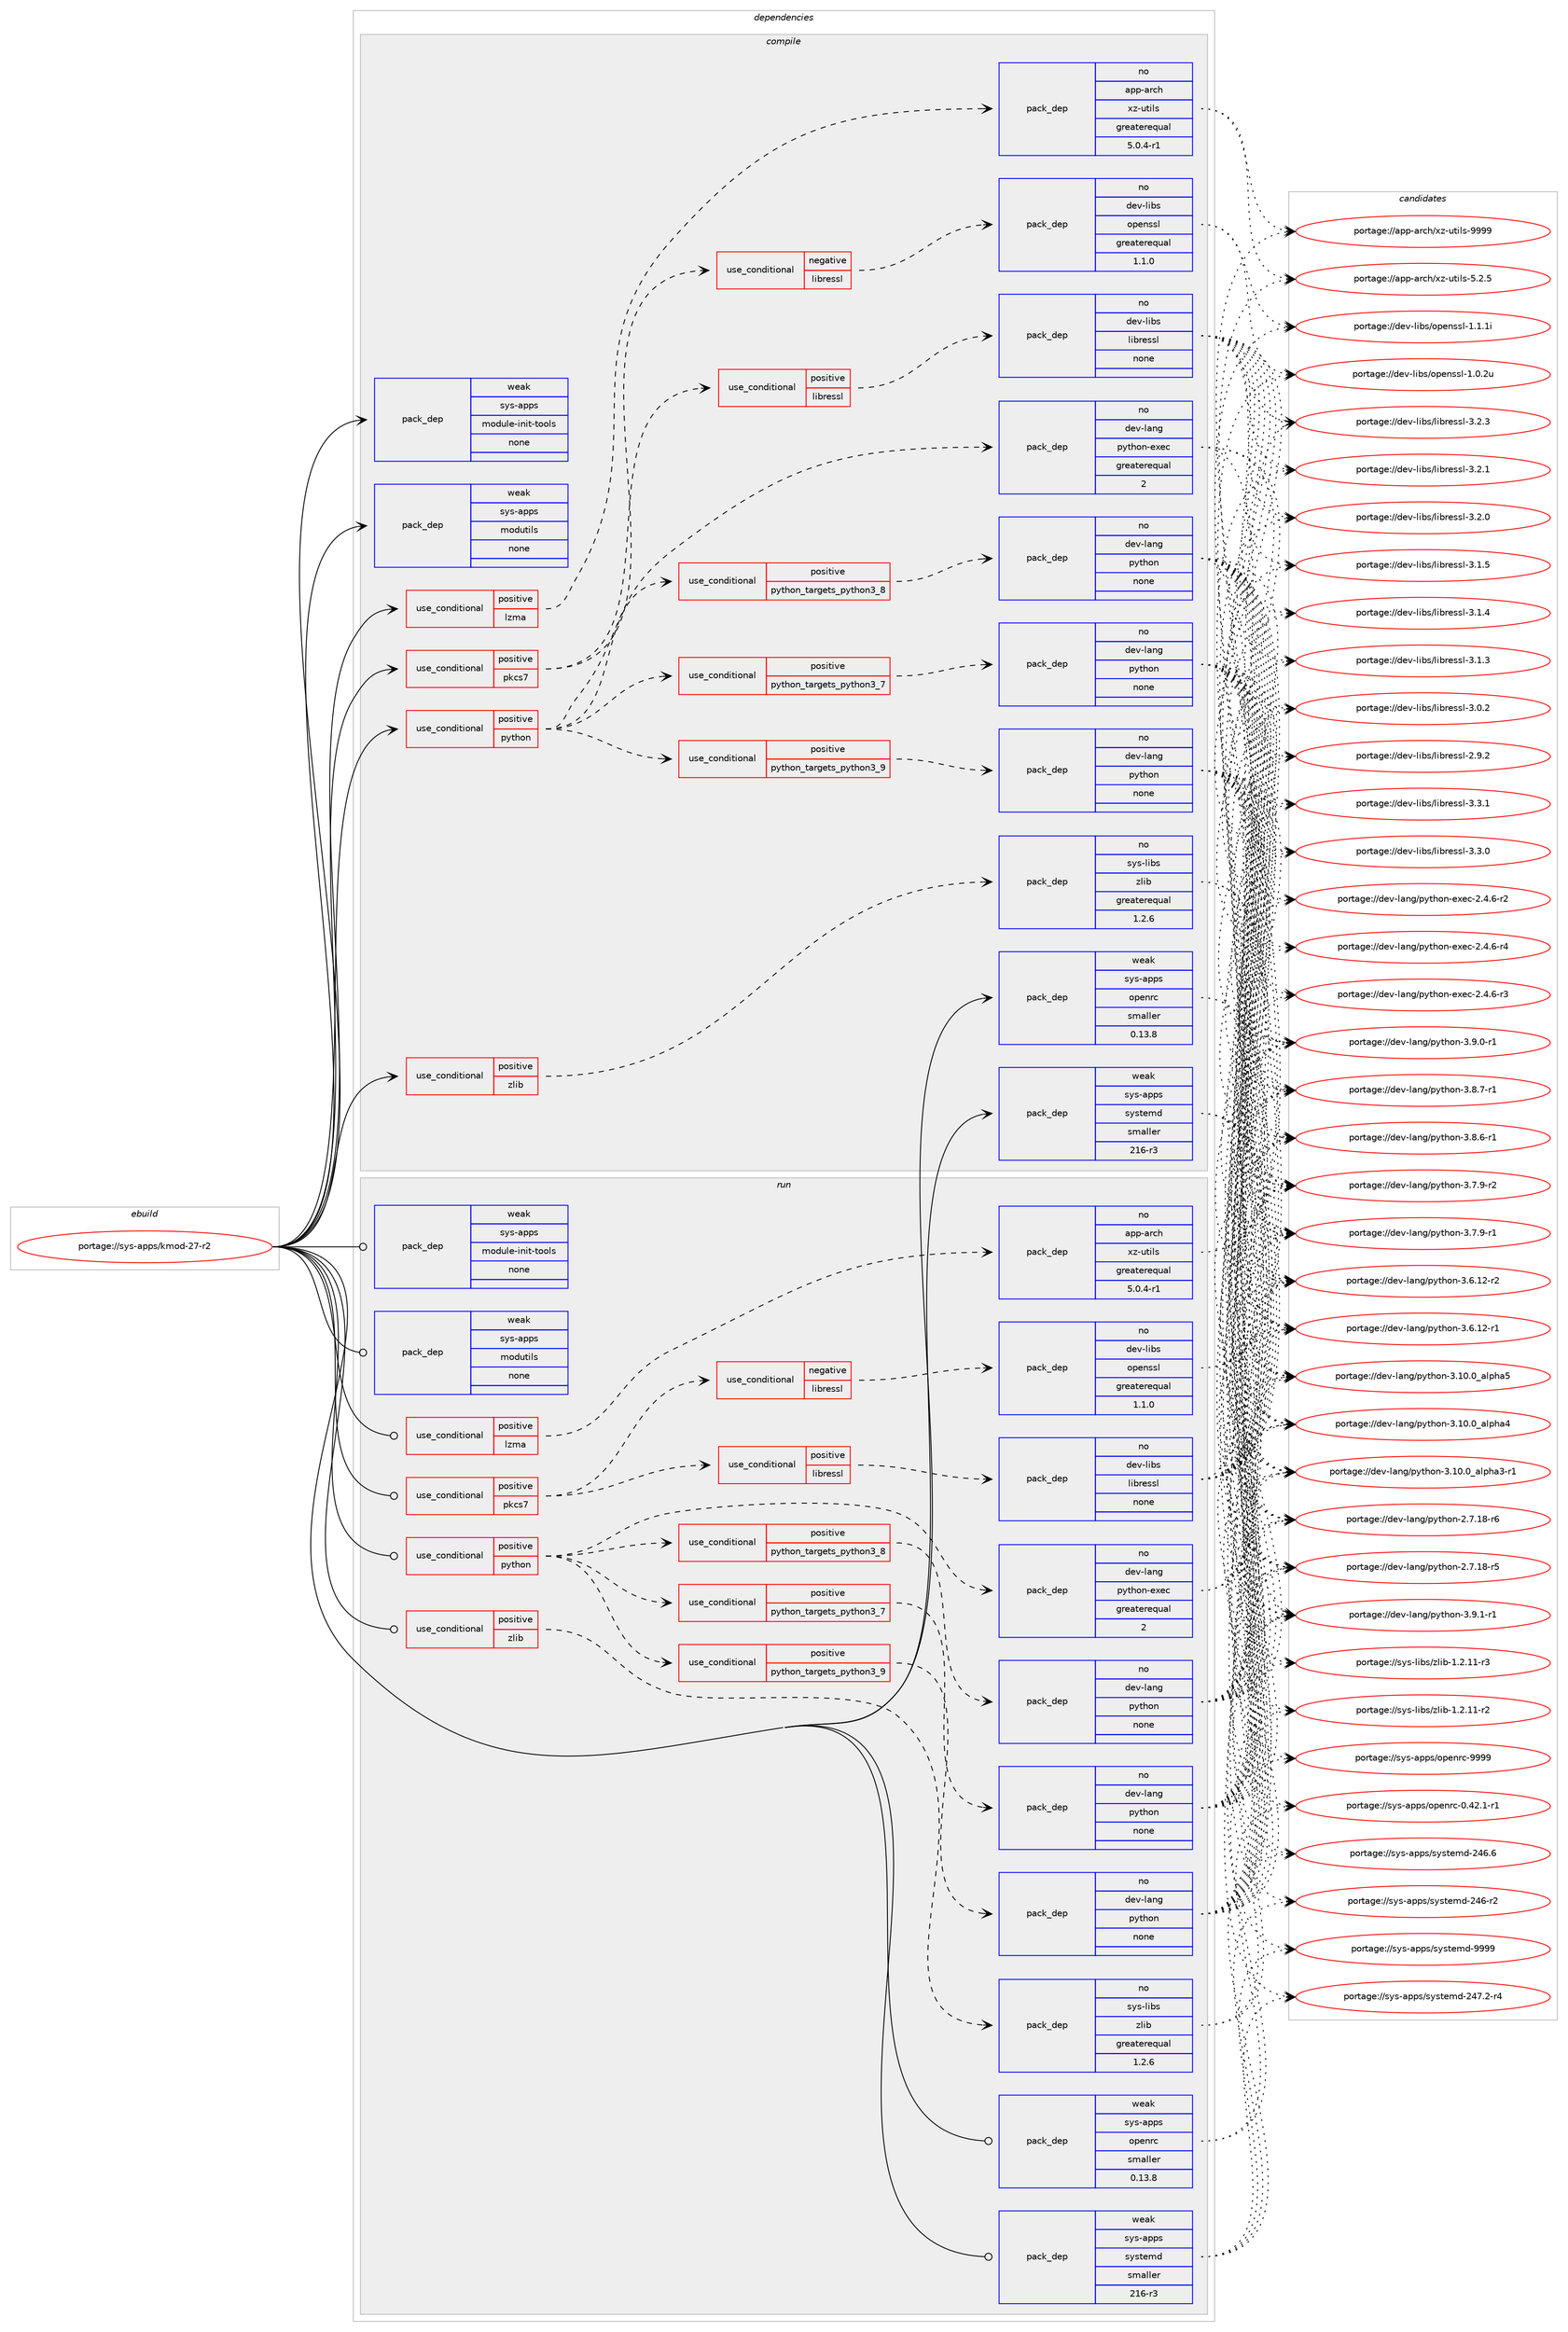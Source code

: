 digraph prolog {

# *************
# Graph options
# *************

newrank=true;
concentrate=true;
compound=true;
graph [rankdir=LR,fontname=Helvetica,fontsize=10,ranksep=1.5];#, ranksep=2.5, nodesep=0.2];
edge  [arrowhead=vee];
node  [fontname=Helvetica,fontsize=10];

# **********
# The ebuild
# **********

subgraph cluster_leftcol {
color=gray;
rank=same;
label=<<i>ebuild</i>>;
id [label="portage://sys-apps/kmod-27-r2", color=red, width=4, href="../sys-apps/kmod-27-r2.svg"];
}

# ****************
# The dependencies
# ****************

subgraph cluster_midcol {
color=gray;
label=<<i>dependencies</i>>;
subgraph cluster_compile {
fillcolor="#eeeeee";
style=filled;
label=<<i>compile</i>>;
subgraph cond3102 {
dependency10098 [label=<<TABLE BORDER="0" CELLBORDER="1" CELLSPACING="0" CELLPADDING="4"><TR><TD ROWSPAN="3" CELLPADDING="10">use_conditional</TD></TR><TR><TD>positive</TD></TR><TR><TD>lzma</TD></TR></TABLE>>, shape=none, color=red];
subgraph pack6889 {
dependency10099 [label=<<TABLE BORDER="0" CELLBORDER="1" CELLSPACING="0" CELLPADDING="4" WIDTH="220"><TR><TD ROWSPAN="6" CELLPADDING="30">pack_dep</TD></TR><TR><TD WIDTH="110">no</TD></TR><TR><TD>app-arch</TD></TR><TR><TD>xz-utils</TD></TR><TR><TD>greaterequal</TD></TR><TR><TD>5.0.4-r1</TD></TR></TABLE>>, shape=none, color=blue];
}
dependency10098:e -> dependency10099:w [weight=20,style="dashed",arrowhead="vee"];
}
id:e -> dependency10098:w [weight=20,style="solid",arrowhead="vee"];
subgraph cond3103 {
dependency10100 [label=<<TABLE BORDER="0" CELLBORDER="1" CELLSPACING="0" CELLPADDING="4"><TR><TD ROWSPAN="3" CELLPADDING="10">use_conditional</TD></TR><TR><TD>positive</TD></TR><TR><TD>pkcs7</TD></TR></TABLE>>, shape=none, color=red];
subgraph cond3104 {
dependency10101 [label=<<TABLE BORDER="0" CELLBORDER="1" CELLSPACING="0" CELLPADDING="4"><TR><TD ROWSPAN="3" CELLPADDING="10">use_conditional</TD></TR><TR><TD>negative</TD></TR><TR><TD>libressl</TD></TR></TABLE>>, shape=none, color=red];
subgraph pack6890 {
dependency10102 [label=<<TABLE BORDER="0" CELLBORDER="1" CELLSPACING="0" CELLPADDING="4" WIDTH="220"><TR><TD ROWSPAN="6" CELLPADDING="30">pack_dep</TD></TR><TR><TD WIDTH="110">no</TD></TR><TR><TD>dev-libs</TD></TR><TR><TD>openssl</TD></TR><TR><TD>greaterequal</TD></TR><TR><TD>1.1.0</TD></TR></TABLE>>, shape=none, color=blue];
}
dependency10101:e -> dependency10102:w [weight=20,style="dashed",arrowhead="vee"];
}
dependency10100:e -> dependency10101:w [weight=20,style="dashed",arrowhead="vee"];
subgraph cond3105 {
dependency10103 [label=<<TABLE BORDER="0" CELLBORDER="1" CELLSPACING="0" CELLPADDING="4"><TR><TD ROWSPAN="3" CELLPADDING="10">use_conditional</TD></TR><TR><TD>positive</TD></TR><TR><TD>libressl</TD></TR></TABLE>>, shape=none, color=red];
subgraph pack6891 {
dependency10104 [label=<<TABLE BORDER="0" CELLBORDER="1" CELLSPACING="0" CELLPADDING="4" WIDTH="220"><TR><TD ROWSPAN="6" CELLPADDING="30">pack_dep</TD></TR><TR><TD WIDTH="110">no</TD></TR><TR><TD>dev-libs</TD></TR><TR><TD>libressl</TD></TR><TR><TD>none</TD></TR><TR><TD></TD></TR></TABLE>>, shape=none, color=blue];
}
dependency10103:e -> dependency10104:w [weight=20,style="dashed",arrowhead="vee"];
}
dependency10100:e -> dependency10103:w [weight=20,style="dashed",arrowhead="vee"];
}
id:e -> dependency10100:w [weight=20,style="solid",arrowhead="vee"];
subgraph cond3106 {
dependency10105 [label=<<TABLE BORDER="0" CELLBORDER="1" CELLSPACING="0" CELLPADDING="4"><TR><TD ROWSPAN="3" CELLPADDING="10">use_conditional</TD></TR><TR><TD>positive</TD></TR><TR><TD>python</TD></TR></TABLE>>, shape=none, color=red];
subgraph cond3107 {
dependency10106 [label=<<TABLE BORDER="0" CELLBORDER="1" CELLSPACING="0" CELLPADDING="4"><TR><TD ROWSPAN="3" CELLPADDING="10">use_conditional</TD></TR><TR><TD>positive</TD></TR><TR><TD>python_targets_python3_7</TD></TR></TABLE>>, shape=none, color=red];
subgraph pack6892 {
dependency10107 [label=<<TABLE BORDER="0" CELLBORDER="1" CELLSPACING="0" CELLPADDING="4" WIDTH="220"><TR><TD ROWSPAN="6" CELLPADDING="30">pack_dep</TD></TR><TR><TD WIDTH="110">no</TD></TR><TR><TD>dev-lang</TD></TR><TR><TD>python</TD></TR><TR><TD>none</TD></TR><TR><TD></TD></TR></TABLE>>, shape=none, color=blue];
}
dependency10106:e -> dependency10107:w [weight=20,style="dashed",arrowhead="vee"];
}
dependency10105:e -> dependency10106:w [weight=20,style="dashed",arrowhead="vee"];
subgraph cond3108 {
dependency10108 [label=<<TABLE BORDER="0" CELLBORDER="1" CELLSPACING="0" CELLPADDING="4"><TR><TD ROWSPAN="3" CELLPADDING="10">use_conditional</TD></TR><TR><TD>positive</TD></TR><TR><TD>python_targets_python3_8</TD></TR></TABLE>>, shape=none, color=red];
subgraph pack6893 {
dependency10109 [label=<<TABLE BORDER="0" CELLBORDER="1" CELLSPACING="0" CELLPADDING="4" WIDTH="220"><TR><TD ROWSPAN="6" CELLPADDING="30">pack_dep</TD></TR><TR><TD WIDTH="110">no</TD></TR><TR><TD>dev-lang</TD></TR><TR><TD>python</TD></TR><TR><TD>none</TD></TR><TR><TD></TD></TR></TABLE>>, shape=none, color=blue];
}
dependency10108:e -> dependency10109:w [weight=20,style="dashed",arrowhead="vee"];
}
dependency10105:e -> dependency10108:w [weight=20,style="dashed",arrowhead="vee"];
subgraph cond3109 {
dependency10110 [label=<<TABLE BORDER="0" CELLBORDER="1" CELLSPACING="0" CELLPADDING="4"><TR><TD ROWSPAN="3" CELLPADDING="10">use_conditional</TD></TR><TR><TD>positive</TD></TR><TR><TD>python_targets_python3_9</TD></TR></TABLE>>, shape=none, color=red];
subgraph pack6894 {
dependency10111 [label=<<TABLE BORDER="0" CELLBORDER="1" CELLSPACING="0" CELLPADDING="4" WIDTH="220"><TR><TD ROWSPAN="6" CELLPADDING="30">pack_dep</TD></TR><TR><TD WIDTH="110">no</TD></TR><TR><TD>dev-lang</TD></TR><TR><TD>python</TD></TR><TR><TD>none</TD></TR><TR><TD></TD></TR></TABLE>>, shape=none, color=blue];
}
dependency10110:e -> dependency10111:w [weight=20,style="dashed",arrowhead="vee"];
}
dependency10105:e -> dependency10110:w [weight=20,style="dashed",arrowhead="vee"];
subgraph pack6895 {
dependency10112 [label=<<TABLE BORDER="0" CELLBORDER="1" CELLSPACING="0" CELLPADDING="4" WIDTH="220"><TR><TD ROWSPAN="6" CELLPADDING="30">pack_dep</TD></TR><TR><TD WIDTH="110">no</TD></TR><TR><TD>dev-lang</TD></TR><TR><TD>python-exec</TD></TR><TR><TD>greaterequal</TD></TR><TR><TD>2</TD></TR></TABLE>>, shape=none, color=blue];
}
dependency10105:e -> dependency10112:w [weight=20,style="dashed",arrowhead="vee"];
}
id:e -> dependency10105:w [weight=20,style="solid",arrowhead="vee"];
subgraph cond3110 {
dependency10113 [label=<<TABLE BORDER="0" CELLBORDER="1" CELLSPACING="0" CELLPADDING="4"><TR><TD ROWSPAN="3" CELLPADDING="10">use_conditional</TD></TR><TR><TD>positive</TD></TR><TR><TD>zlib</TD></TR></TABLE>>, shape=none, color=red];
subgraph pack6896 {
dependency10114 [label=<<TABLE BORDER="0" CELLBORDER="1" CELLSPACING="0" CELLPADDING="4" WIDTH="220"><TR><TD ROWSPAN="6" CELLPADDING="30">pack_dep</TD></TR><TR><TD WIDTH="110">no</TD></TR><TR><TD>sys-libs</TD></TR><TR><TD>zlib</TD></TR><TR><TD>greaterequal</TD></TR><TR><TD>1.2.6</TD></TR></TABLE>>, shape=none, color=blue];
}
dependency10113:e -> dependency10114:w [weight=20,style="dashed",arrowhead="vee"];
}
id:e -> dependency10113:w [weight=20,style="solid",arrowhead="vee"];
subgraph pack6897 {
dependency10115 [label=<<TABLE BORDER="0" CELLBORDER="1" CELLSPACING="0" CELLPADDING="4" WIDTH="220"><TR><TD ROWSPAN="6" CELLPADDING="30">pack_dep</TD></TR><TR><TD WIDTH="110">weak</TD></TR><TR><TD>sys-apps</TD></TR><TR><TD>module-init-tools</TD></TR><TR><TD>none</TD></TR><TR><TD></TD></TR></TABLE>>, shape=none, color=blue];
}
id:e -> dependency10115:w [weight=20,style="solid",arrowhead="vee"];
subgraph pack6898 {
dependency10116 [label=<<TABLE BORDER="0" CELLBORDER="1" CELLSPACING="0" CELLPADDING="4" WIDTH="220"><TR><TD ROWSPAN="6" CELLPADDING="30">pack_dep</TD></TR><TR><TD WIDTH="110">weak</TD></TR><TR><TD>sys-apps</TD></TR><TR><TD>modutils</TD></TR><TR><TD>none</TD></TR><TR><TD></TD></TR></TABLE>>, shape=none, color=blue];
}
id:e -> dependency10116:w [weight=20,style="solid",arrowhead="vee"];
subgraph pack6899 {
dependency10117 [label=<<TABLE BORDER="0" CELLBORDER="1" CELLSPACING="0" CELLPADDING="4" WIDTH="220"><TR><TD ROWSPAN="6" CELLPADDING="30">pack_dep</TD></TR><TR><TD WIDTH="110">weak</TD></TR><TR><TD>sys-apps</TD></TR><TR><TD>openrc</TD></TR><TR><TD>smaller</TD></TR><TR><TD>0.13.8</TD></TR></TABLE>>, shape=none, color=blue];
}
id:e -> dependency10117:w [weight=20,style="solid",arrowhead="vee"];
subgraph pack6900 {
dependency10118 [label=<<TABLE BORDER="0" CELLBORDER="1" CELLSPACING="0" CELLPADDING="4" WIDTH="220"><TR><TD ROWSPAN="6" CELLPADDING="30">pack_dep</TD></TR><TR><TD WIDTH="110">weak</TD></TR><TR><TD>sys-apps</TD></TR><TR><TD>systemd</TD></TR><TR><TD>smaller</TD></TR><TR><TD>216-r3</TD></TR></TABLE>>, shape=none, color=blue];
}
id:e -> dependency10118:w [weight=20,style="solid",arrowhead="vee"];
}
subgraph cluster_compileandrun {
fillcolor="#eeeeee";
style=filled;
label=<<i>compile and run</i>>;
}
subgraph cluster_run {
fillcolor="#eeeeee";
style=filled;
label=<<i>run</i>>;
subgraph cond3111 {
dependency10119 [label=<<TABLE BORDER="0" CELLBORDER="1" CELLSPACING="0" CELLPADDING="4"><TR><TD ROWSPAN="3" CELLPADDING="10">use_conditional</TD></TR><TR><TD>positive</TD></TR><TR><TD>lzma</TD></TR></TABLE>>, shape=none, color=red];
subgraph pack6901 {
dependency10120 [label=<<TABLE BORDER="0" CELLBORDER="1" CELLSPACING="0" CELLPADDING="4" WIDTH="220"><TR><TD ROWSPAN="6" CELLPADDING="30">pack_dep</TD></TR><TR><TD WIDTH="110">no</TD></TR><TR><TD>app-arch</TD></TR><TR><TD>xz-utils</TD></TR><TR><TD>greaterequal</TD></TR><TR><TD>5.0.4-r1</TD></TR></TABLE>>, shape=none, color=blue];
}
dependency10119:e -> dependency10120:w [weight=20,style="dashed",arrowhead="vee"];
}
id:e -> dependency10119:w [weight=20,style="solid",arrowhead="odot"];
subgraph cond3112 {
dependency10121 [label=<<TABLE BORDER="0" CELLBORDER="1" CELLSPACING="0" CELLPADDING="4"><TR><TD ROWSPAN="3" CELLPADDING="10">use_conditional</TD></TR><TR><TD>positive</TD></TR><TR><TD>pkcs7</TD></TR></TABLE>>, shape=none, color=red];
subgraph cond3113 {
dependency10122 [label=<<TABLE BORDER="0" CELLBORDER="1" CELLSPACING="0" CELLPADDING="4"><TR><TD ROWSPAN="3" CELLPADDING="10">use_conditional</TD></TR><TR><TD>negative</TD></TR><TR><TD>libressl</TD></TR></TABLE>>, shape=none, color=red];
subgraph pack6902 {
dependency10123 [label=<<TABLE BORDER="0" CELLBORDER="1" CELLSPACING="0" CELLPADDING="4" WIDTH="220"><TR><TD ROWSPAN="6" CELLPADDING="30">pack_dep</TD></TR><TR><TD WIDTH="110">no</TD></TR><TR><TD>dev-libs</TD></TR><TR><TD>openssl</TD></TR><TR><TD>greaterequal</TD></TR><TR><TD>1.1.0</TD></TR></TABLE>>, shape=none, color=blue];
}
dependency10122:e -> dependency10123:w [weight=20,style="dashed",arrowhead="vee"];
}
dependency10121:e -> dependency10122:w [weight=20,style="dashed",arrowhead="vee"];
subgraph cond3114 {
dependency10124 [label=<<TABLE BORDER="0" CELLBORDER="1" CELLSPACING="0" CELLPADDING="4"><TR><TD ROWSPAN="3" CELLPADDING="10">use_conditional</TD></TR><TR><TD>positive</TD></TR><TR><TD>libressl</TD></TR></TABLE>>, shape=none, color=red];
subgraph pack6903 {
dependency10125 [label=<<TABLE BORDER="0" CELLBORDER="1" CELLSPACING="0" CELLPADDING="4" WIDTH="220"><TR><TD ROWSPAN="6" CELLPADDING="30">pack_dep</TD></TR><TR><TD WIDTH="110">no</TD></TR><TR><TD>dev-libs</TD></TR><TR><TD>libressl</TD></TR><TR><TD>none</TD></TR><TR><TD></TD></TR></TABLE>>, shape=none, color=blue];
}
dependency10124:e -> dependency10125:w [weight=20,style="dashed",arrowhead="vee"];
}
dependency10121:e -> dependency10124:w [weight=20,style="dashed",arrowhead="vee"];
}
id:e -> dependency10121:w [weight=20,style="solid",arrowhead="odot"];
subgraph cond3115 {
dependency10126 [label=<<TABLE BORDER="0" CELLBORDER="1" CELLSPACING="0" CELLPADDING="4"><TR><TD ROWSPAN="3" CELLPADDING="10">use_conditional</TD></TR><TR><TD>positive</TD></TR><TR><TD>python</TD></TR></TABLE>>, shape=none, color=red];
subgraph cond3116 {
dependency10127 [label=<<TABLE BORDER="0" CELLBORDER="1" CELLSPACING="0" CELLPADDING="4"><TR><TD ROWSPAN="3" CELLPADDING="10">use_conditional</TD></TR><TR><TD>positive</TD></TR><TR><TD>python_targets_python3_7</TD></TR></TABLE>>, shape=none, color=red];
subgraph pack6904 {
dependency10128 [label=<<TABLE BORDER="0" CELLBORDER="1" CELLSPACING="0" CELLPADDING="4" WIDTH="220"><TR><TD ROWSPAN="6" CELLPADDING="30">pack_dep</TD></TR><TR><TD WIDTH="110">no</TD></TR><TR><TD>dev-lang</TD></TR><TR><TD>python</TD></TR><TR><TD>none</TD></TR><TR><TD></TD></TR></TABLE>>, shape=none, color=blue];
}
dependency10127:e -> dependency10128:w [weight=20,style="dashed",arrowhead="vee"];
}
dependency10126:e -> dependency10127:w [weight=20,style="dashed",arrowhead="vee"];
subgraph cond3117 {
dependency10129 [label=<<TABLE BORDER="0" CELLBORDER="1" CELLSPACING="0" CELLPADDING="4"><TR><TD ROWSPAN="3" CELLPADDING="10">use_conditional</TD></TR><TR><TD>positive</TD></TR><TR><TD>python_targets_python3_8</TD></TR></TABLE>>, shape=none, color=red];
subgraph pack6905 {
dependency10130 [label=<<TABLE BORDER="0" CELLBORDER="1" CELLSPACING="0" CELLPADDING="4" WIDTH="220"><TR><TD ROWSPAN="6" CELLPADDING="30">pack_dep</TD></TR><TR><TD WIDTH="110">no</TD></TR><TR><TD>dev-lang</TD></TR><TR><TD>python</TD></TR><TR><TD>none</TD></TR><TR><TD></TD></TR></TABLE>>, shape=none, color=blue];
}
dependency10129:e -> dependency10130:w [weight=20,style="dashed",arrowhead="vee"];
}
dependency10126:e -> dependency10129:w [weight=20,style="dashed",arrowhead="vee"];
subgraph cond3118 {
dependency10131 [label=<<TABLE BORDER="0" CELLBORDER="1" CELLSPACING="0" CELLPADDING="4"><TR><TD ROWSPAN="3" CELLPADDING="10">use_conditional</TD></TR><TR><TD>positive</TD></TR><TR><TD>python_targets_python3_9</TD></TR></TABLE>>, shape=none, color=red];
subgraph pack6906 {
dependency10132 [label=<<TABLE BORDER="0" CELLBORDER="1" CELLSPACING="0" CELLPADDING="4" WIDTH="220"><TR><TD ROWSPAN="6" CELLPADDING="30">pack_dep</TD></TR><TR><TD WIDTH="110">no</TD></TR><TR><TD>dev-lang</TD></TR><TR><TD>python</TD></TR><TR><TD>none</TD></TR><TR><TD></TD></TR></TABLE>>, shape=none, color=blue];
}
dependency10131:e -> dependency10132:w [weight=20,style="dashed",arrowhead="vee"];
}
dependency10126:e -> dependency10131:w [weight=20,style="dashed",arrowhead="vee"];
subgraph pack6907 {
dependency10133 [label=<<TABLE BORDER="0" CELLBORDER="1" CELLSPACING="0" CELLPADDING="4" WIDTH="220"><TR><TD ROWSPAN="6" CELLPADDING="30">pack_dep</TD></TR><TR><TD WIDTH="110">no</TD></TR><TR><TD>dev-lang</TD></TR><TR><TD>python-exec</TD></TR><TR><TD>greaterequal</TD></TR><TR><TD>2</TD></TR></TABLE>>, shape=none, color=blue];
}
dependency10126:e -> dependency10133:w [weight=20,style="dashed",arrowhead="vee"];
}
id:e -> dependency10126:w [weight=20,style="solid",arrowhead="odot"];
subgraph cond3119 {
dependency10134 [label=<<TABLE BORDER="0" CELLBORDER="1" CELLSPACING="0" CELLPADDING="4"><TR><TD ROWSPAN="3" CELLPADDING="10">use_conditional</TD></TR><TR><TD>positive</TD></TR><TR><TD>zlib</TD></TR></TABLE>>, shape=none, color=red];
subgraph pack6908 {
dependency10135 [label=<<TABLE BORDER="0" CELLBORDER="1" CELLSPACING="0" CELLPADDING="4" WIDTH="220"><TR><TD ROWSPAN="6" CELLPADDING="30">pack_dep</TD></TR><TR><TD WIDTH="110">no</TD></TR><TR><TD>sys-libs</TD></TR><TR><TD>zlib</TD></TR><TR><TD>greaterequal</TD></TR><TR><TD>1.2.6</TD></TR></TABLE>>, shape=none, color=blue];
}
dependency10134:e -> dependency10135:w [weight=20,style="dashed",arrowhead="vee"];
}
id:e -> dependency10134:w [weight=20,style="solid",arrowhead="odot"];
subgraph pack6909 {
dependency10136 [label=<<TABLE BORDER="0" CELLBORDER="1" CELLSPACING="0" CELLPADDING="4" WIDTH="220"><TR><TD ROWSPAN="6" CELLPADDING="30">pack_dep</TD></TR><TR><TD WIDTH="110">weak</TD></TR><TR><TD>sys-apps</TD></TR><TR><TD>module-init-tools</TD></TR><TR><TD>none</TD></TR><TR><TD></TD></TR></TABLE>>, shape=none, color=blue];
}
id:e -> dependency10136:w [weight=20,style="solid",arrowhead="odot"];
subgraph pack6910 {
dependency10137 [label=<<TABLE BORDER="0" CELLBORDER="1" CELLSPACING="0" CELLPADDING="4" WIDTH="220"><TR><TD ROWSPAN="6" CELLPADDING="30">pack_dep</TD></TR><TR><TD WIDTH="110">weak</TD></TR><TR><TD>sys-apps</TD></TR><TR><TD>modutils</TD></TR><TR><TD>none</TD></TR><TR><TD></TD></TR></TABLE>>, shape=none, color=blue];
}
id:e -> dependency10137:w [weight=20,style="solid",arrowhead="odot"];
subgraph pack6911 {
dependency10138 [label=<<TABLE BORDER="0" CELLBORDER="1" CELLSPACING="0" CELLPADDING="4" WIDTH="220"><TR><TD ROWSPAN="6" CELLPADDING="30">pack_dep</TD></TR><TR><TD WIDTH="110">weak</TD></TR><TR><TD>sys-apps</TD></TR><TR><TD>openrc</TD></TR><TR><TD>smaller</TD></TR><TR><TD>0.13.8</TD></TR></TABLE>>, shape=none, color=blue];
}
id:e -> dependency10138:w [weight=20,style="solid",arrowhead="odot"];
subgraph pack6912 {
dependency10139 [label=<<TABLE BORDER="0" CELLBORDER="1" CELLSPACING="0" CELLPADDING="4" WIDTH="220"><TR><TD ROWSPAN="6" CELLPADDING="30">pack_dep</TD></TR><TR><TD WIDTH="110">weak</TD></TR><TR><TD>sys-apps</TD></TR><TR><TD>systemd</TD></TR><TR><TD>smaller</TD></TR><TR><TD>216-r3</TD></TR></TABLE>>, shape=none, color=blue];
}
id:e -> dependency10139:w [weight=20,style="solid",arrowhead="odot"];
}
}

# **************
# The candidates
# **************

subgraph cluster_choices {
rank=same;
color=gray;
label=<<i>candidates</i>>;

subgraph choice6889 {
color=black;
nodesep=1;
choice9711211245971149910447120122451171161051081154557575757 [label="portage://app-arch/xz-utils-9999", color=red, width=4,href="../app-arch/xz-utils-9999.svg"];
choice971121124597114991044712012245117116105108115455346504653 [label="portage://app-arch/xz-utils-5.2.5", color=red, width=4,href="../app-arch/xz-utils-5.2.5.svg"];
dependency10099:e -> choice9711211245971149910447120122451171161051081154557575757:w [style=dotted,weight="100"];
dependency10099:e -> choice971121124597114991044712012245117116105108115455346504653:w [style=dotted,weight="100"];
}
subgraph choice6890 {
color=black;
nodesep=1;
choice100101118451081059811547111112101110115115108454946494649105 [label="portage://dev-libs/openssl-1.1.1i", color=red, width=4,href="../dev-libs/openssl-1.1.1i.svg"];
choice100101118451081059811547111112101110115115108454946484650117 [label="portage://dev-libs/openssl-1.0.2u", color=red, width=4,href="../dev-libs/openssl-1.0.2u.svg"];
dependency10102:e -> choice100101118451081059811547111112101110115115108454946494649105:w [style=dotted,weight="100"];
dependency10102:e -> choice100101118451081059811547111112101110115115108454946484650117:w [style=dotted,weight="100"];
}
subgraph choice6891 {
color=black;
nodesep=1;
choice10010111845108105981154710810598114101115115108455146514649 [label="portage://dev-libs/libressl-3.3.1", color=red, width=4,href="../dev-libs/libressl-3.3.1.svg"];
choice10010111845108105981154710810598114101115115108455146514648 [label="portage://dev-libs/libressl-3.3.0", color=red, width=4,href="../dev-libs/libressl-3.3.0.svg"];
choice10010111845108105981154710810598114101115115108455146504651 [label="portage://dev-libs/libressl-3.2.3", color=red, width=4,href="../dev-libs/libressl-3.2.3.svg"];
choice10010111845108105981154710810598114101115115108455146504649 [label="portage://dev-libs/libressl-3.2.1", color=red, width=4,href="../dev-libs/libressl-3.2.1.svg"];
choice10010111845108105981154710810598114101115115108455146504648 [label="portage://dev-libs/libressl-3.2.0", color=red, width=4,href="../dev-libs/libressl-3.2.0.svg"];
choice10010111845108105981154710810598114101115115108455146494653 [label="portage://dev-libs/libressl-3.1.5", color=red, width=4,href="../dev-libs/libressl-3.1.5.svg"];
choice10010111845108105981154710810598114101115115108455146494652 [label="portage://dev-libs/libressl-3.1.4", color=red, width=4,href="../dev-libs/libressl-3.1.4.svg"];
choice10010111845108105981154710810598114101115115108455146494651 [label="portage://dev-libs/libressl-3.1.3", color=red, width=4,href="../dev-libs/libressl-3.1.3.svg"];
choice10010111845108105981154710810598114101115115108455146484650 [label="portage://dev-libs/libressl-3.0.2", color=red, width=4,href="../dev-libs/libressl-3.0.2.svg"];
choice10010111845108105981154710810598114101115115108455046574650 [label="portage://dev-libs/libressl-2.9.2", color=red, width=4,href="../dev-libs/libressl-2.9.2.svg"];
dependency10104:e -> choice10010111845108105981154710810598114101115115108455146514649:w [style=dotted,weight="100"];
dependency10104:e -> choice10010111845108105981154710810598114101115115108455146514648:w [style=dotted,weight="100"];
dependency10104:e -> choice10010111845108105981154710810598114101115115108455146504651:w [style=dotted,weight="100"];
dependency10104:e -> choice10010111845108105981154710810598114101115115108455146504649:w [style=dotted,weight="100"];
dependency10104:e -> choice10010111845108105981154710810598114101115115108455146504648:w [style=dotted,weight="100"];
dependency10104:e -> choice10010111845108105981154710810598114101115115108455146494653:w [style=dotted,weight="100"];
dependency10104:e -> choice10010111845108105981154710810598114101115115108455146494652:w [style=dotted,weight="100"];
dependency10104:e -> choice10010111845108105981154710810598114101115115108455146494651:w [style=dotted,weight="100"];
dependency10104:e -> choice10010111845108105981154710810598114101115115108455146484650:w [style=dotted,weight="100"];
dependency10104:e -> choice10010111845108105981154710810598114101115115108455046574650:w [style=dotted,weight="100"];
}
subgraph choice6892 {
color=black;
nodesep=1;
choice1001011184510897110103471121211161041111104551465746494511449 [label="portage://dev-lang/python-3.9.1-r1", color=red, width=4,href="../dev-lang/python-3.9.1-r1.svg"];
choice1001011184510897110103471121211161041111104551465746484511449 [label="portage://dev-lang/python-3.9.0-r1", color=red, width=4,href="../dev-lang/python-3.9.0-r1.svg"];
choice1001011184510897110103471121211161041111104551465646554511449 [label="portage://dev-lang/python-3.8.7-r1", color=red, width=4,href="../dev-lang/python-3.8.7-r1.svg"];
choice1001011184510897110103471121211161041111104551465646544511449 [label="portage://dev-lang/python-3.8.6-r1", color=red, width=4,href="../dev-lang/python-3.8.6-r1.svg"];
choice1001011184510897110103471121211161041111104551465546574511450 [label="portage://dev-lang/python-3.7.9-r2", color=red, width=4,href="../dev-lang/python-3.7.9-r2.svg"];
choice1001011184510897110103471121211161041111104551465546574511449 [label="portage://dev-lang/python-3.7.9-r1", color=red, width=4,href="../dev-lang/python-3.7.9-r1.svg"];
choice100101118451089711010347112121116104111110455146544649504511450 [label="portage://dev-lang/python-3.6.12-r2", color=red, width=4,href="../dev-lang/python-3.6.12-r2.svg"];
choice100101118451089711010347112121116104111110455146544649504511449 [label="portage://dev-lang/python-3.6.12-r1", color=red, width=4,href="../dev-lang/python-3.6.12-r1.svg"];
choice1001011184510897110103471121211161041111104551464948464895971081121049753 [label="portage://dev-lang/python-3.10.0_alpha5", color=red, width=4,href="../dev-lang/python-3.10.0_alpha5.svg"];
choice1001011184510897110103471121211161041111104551464948464895971081121049752 [label="portage://dev-lang/python-3.10.0_alpha4", color=red, width=4,href="../dev-lang/python-3.10.0_alpha4.svg"];
choice10010111845108971101034711212111610411111045514649484648959710811210497514511449 [label="portage://dev-lang/python-3.10.0_alpha3-r1", color=red, width=4,href="../dev-lang/python-3.10.0_alpha3-r1.svg"];
choice100101118451089711010347112121116104111110455046554649564511454 [label="portage://dev-lang/python-2.7.18-r6", color=red, width=4,href="../dev-lang/python-2.7.18-r6.svg"];
choice100101118451089711010347112121116104111110455046554649564511453 [label="portage://dev-lang/python-2.7.18-r5", color=red, width=4,href="../dev-lang/python-2.7.18-r5.svg"];
dependency10107:e -> choice1001011184510897110103471121211161041111104551465746494511449:w [style=dotted,weight="100"];
dependency10107:e -> choice1001011184510897110103471121211161041111104551465746484511449:w [style=dotted,weight="100"];
dependency10107:e -> choice1001011184510897110103471121211161041111104551465646554511449:w [style=dotted,weight="100"];
dependency10107:e -> choice1001011184510897110103471121211161041111104551465646544511449:w [style=dotted,weight="100"];
dependency10107:e -> choice1001011184510897110103471121211161041111104551465546574511450:w [style=dotted,weight="100"];
dependency10107:e -> choice1001011184510897110103471121211161041111104551465546574511449:w [style=dotted,weight="100"];
dependency10107:e -> choice100101118451089711010347112121116104111110455146544649504511450:w [style=dotted,weight="100"];
dependency10107:e -> choice100101118451089711010347112121116104111110455146544649504511449:w [style=dotted,weight="100"];
dependency10107:e -> choice1001011184510897110103471121211161041111104551464948464895971081121049753:w [style=dotted,weight="100"];
dependency10107:e -> choice1001011184510897110103471121211161041111104551464948464895971081121049752:w [style=dotted,weight="100"];
dependency10107:e -> choice10010111845108971101034711212111610411111045514649484648959710811210497514511449:w [style=dotted,weight="100"];
dependency10107:e -> choice100101118451089711010347112121116104111110455046554649564511454:w [style=dotted,weight="100"];
dependency10107:e -> choice100101118451089711010347112121116104111110455046554649564511453:w [style=dotted,weight="100"];
}
subgraph choice6893 {
color=black;
nodesep=1;
choice1001011184510897110103471121211161041111104551465746494511449 [label="portage://dev-lang/python-3.9.1-r1", color=red, width=4,href="../dev-lang/python-3.9.1-r1.svg"];
choice1001011184510897110103471121211161041111104551465746484511449 [label="portage://dev-lang/python-3.9.0-r1", color=red, width=4,href="../dev-lang/python-3.9.0-r1.svg"];
choice1001011184510897110103471121211161041111104551465646554511449 [label="portage://dev-lang/python-3.8.7-r1", color=red, width=4,href="../dev-lang/python-3.8.7-r1.svg"];
choice1001011184510897110103471121211161041111104551465646544511449 [label="portage://dev-lang/python-3.8.6-r1", color=red, width=4,href="../dev-lang/python-3.8.6-r1.svg"];
choice1001011184510897110103471121211161041111104551465546574511450 [label="portage://dev-lang/python-3.7.9-r2", color=red, width=4,href="../dev-lang/python-3.7.9-r2.svg"];
choice1001011184510897110103471121211161041111104551465546574511449 [label="portage://dev-lang/python-3.7.9-r1", color=red, width=4,href="../dev-lang/python-3.7.9-r1.svg"];
choice100101118451089711010347112121116104111110455146544649504511450 [label="portage://dev-lang/python-3.6.12-r2", color=red, width=4,href="../dev-lang/python-3.6.12-r2.svg"];
choice100101118451089711010347112121116104111110455146544649504511449 [label="portage://dev-lang/python-3.6.12-r1", color=red, width=4,href="../dev-lang/python-3.6.12-r1.svg"];
choice1001011184510897110103471121211161041111104551464948464895971081121049753 [label="portage://dev-lang/python-3.10.0_alpha5", color=red, width=4,href="../dev-lang/python-3.10.0_alpha5.svg"];
choice1001011184510897110103471121211161041111104551464948464895971081121049752 [label="portage://dev-lang/python-3.10.0_alpha4", color=red, width=4,href="../dev-lang/python-3.10.0_alpha4.svg"];
choice10010111845108971101034711212111610411111045514649484648959710811210497514511449 [label="portage://dev-lang/python-3.10.0_alpha3-r1", color=red, width=4,href="../dev-lang/python-3.10.0_alpha3-r1.svg"];
choice100101118451089711010347112121116104111110455046554649564511454 [label="portage://dev-lang/python-2.7.18-r6", color=red, width=4,href="../dev-lang/python-2.7.18-r6.svg"];
choice100101118451089711010347112121116104111110455046554649564511453 [label="portage://dev-lang/python-2.7.18-r5", color=red, width=4,href="../dev-lang/python-2.7.18-r5.svg"];
dependency10109:e -> choice1001011184510897110103471121211161041111104551465746494511449:w [style=dotted,weight="100"];
dependency10109:e -> choice1001011184510897110103471121211161041111104551465746484511449:w [style=dotted,weight="100"];
dependency10109:e -> choice1001011184510897110103471121211161041111104551465646554511449:w [style=dotted,weight="100"];
dependency10109:e -> choice1001011184510897110103471121211161041111104551465646544511449:w [style=dotted,weight="100"];
dependency10109:e -> choice1001011184510897110103471121211161041111104551465546574511450:w [style=dotted,weight="100"];
dependency10109:e -> choice1001011184510897110103471121211161041111104551465546574511449:w [style=dotted,weight="100"];
dependency10109:e -> choice100101118451089711010347112121116104111110455146544649504511450:w [style=dotted,weight="100"];
dependency10109:e -> choice100101118451089711010347112121116104111110455146544649504511449:w [style=dotted,weight="100"];
dependency10109:e -> choice1001011184510897110103471121211161041111104551464948464895971081121049753:w [style=dotted,weight="100"];
dependency10109:e -> choice1001011184510897110103471121211161041111104551464948464895971081121049752:w [style=dotted,weight="100"];
dependency10109:e -> choice10010111845108971101034711212111610411111045514649484648959710811210497514511449:w [style=dotted,weight="100"];
dependency10109:e -> choice100101118451089711010347112121116104111110455046554649564511454:w [style=dotted,weight="100"];
dependency10109:e -> choice100101118451089711010347112121116104111110455046554649564511453:w [style=dotted,weight="100"];
}
subgraph choice6894 {
color=black;
nodesep=1;
choice1001011184510897110103471121211161041111104551465746494511449 [label="portage://dev-lang/python-3.9.1-r1", color=red, width=4,href="../dev-lang/python-3.9.1-r1.svg"];
choice1001011184510897110103471121211161041111104551465746484511449 [label="portage://dev-lang/python-3.9.0-r1", color=red, width=4,href="../dev-lang/python-3.9.0-r1.svg"];
choice1001011184510897110103471121211161041111104551465646554511449 [label="portage://dev-lang/python-3.8.7-r1", color=red, width=4,href="../dev-lang/python-3.8.7-r1.svg"];
choice1001011184510897110103471121211161041111104551465646544511449 [label="portage://dev-lang/python-3.8.6-r1", color=red, width=4,href="../dev-lang/python-3.8.6-r1.svg"];
choice1001011184510897110103471121211161041111104551465546574511450 [label="portage://dev-lang/python-3.7.9-r2", color=red, width=4,href="../dev-lang/python-3.7.9-r2.svg"];
choice1001011184510897110103471121211161041111104551465546574511449 [label="portage://dev-lang/python-3.7.9-r1", color=red, width=4,href="../dev-lang/python-3.7.9-r1.svg"];
choice100101118451089711010347112121116104111110455146544649504511450 [label="portage://dev-lang/python-3.6.12-r2", color=red, width=4,href="../dev-lang/python-3.6.12-r2.svg"];
choice100101118451089711010347112121116104111110455146544649504511449 [label="portage://dev-lang/python-3.6.12-r1", color=red, width=4,href="../dev-lang/python-3.6.12-r1.svg"];
choice1001011184510897110103471121211161041111104551464948464895971081121049753 [label="portage://dev-lang/python-3.10.0_alpha5", color=red, width=4,href="../dev-lang/python-3.10.0_alpha5.svg"];
choice1001011184510897110103471121211161041111104551464948464895971081121049752 [label="portage://dev-lang/python-3.10.0_alpha4", color=red, width=4,href="../dev-lang/python-3.10.0_alpha4.svg"];
choice10010111845108971101034711212111610411111045514649484648959710811210497514511449 [label="portage://dev-lang/python-3.10.0_alpha3-r1", color=red, width=4,href="../dev-lang/python-3.10.0_alpha3-r1.svg"];
choice100101118451089711010347112121116104111110455046554649564511454 [label="portage://dev-lang/python-2.7.18-r6", color=red, width=4,href="../dev-lang/python-2.7.18-r6.svg"];
choice100101118451089711010347112121116104111110455046554649564511453 [label="portage://dev-lang/python-2.7.18-r5", color=red, width=4,href="../dev-lang/python-2.7.18-r5.svg"];
dependency10111:e -> choice1001011184510897110103471121211161041111104551465746494511449:w [style=dotted,weight="100"];
dependency10111:e -> choice1001011184510897110103471121211161041111104551465746484511449:w [style=dotted,weight="100"];
dependency10111:e -> choice1001011184510897110103471121211161041111104551465646554511449:w [style=dotted,weight="100"];
dependency10111:e -> choice1001011184510897110103471121211161041111104551465646544511449:w [style=dotted,weight="100"];
dependency10111:e -> choice1001011184510897110103471121211161041111104551465546574511450:w [style=dotted,weight="100"];
dependency10111:e -> choice1001011184510897110103471121211161041111104551465546574511449:w [style=dotted,weight="100"];
dependency10111:e -> choice100101118451089711010347112121116104111110455146544649504511450:w [style=dotted,weight="100"];
dependency10111:e -> choice100101118451089711010347112121116104111110455146544649504511449:w [style=dotted,weight="100"];
dependency10111:e -> choice1001011184510897110103471121211161041111104551464948464895971081121049753:w [style=dotted,weight="100"];
dependency10111:e -> choice1001011184510897110103471121211161041111104551464948464895971081121049752:w [style=dotted,weight="100"];
dependency10111:e -> choice10010111845108971101034711212111610411111045514649484648959710811210497514511449:w [style=dotted,weight="100"];
dependency10111:e -> choice100101118451089711010347112121116104111110455046554649564511454:w [style=dotted,weight="100"];
dependency10111:e -> choice100101118451089711010347112121116104111110455046554649564511453:w [style=dotted,weight="100"];
}
subgraph choice6895 {
color=black;
nodesep=1;
choice10010111845108971101034711212111610411111045101120101994550465246544511452 [label="portage://dev-lang/python-exec-2.4.6-r4", color=red, width=4,href="../dev-lang/python-exec-2.4.6-r4.svg"];
choice10010111845108971101034711212111610411111045101120101994550465246544511451 [label="portage://dev-lang/python-exec-2.4.6-r3", color=red, width=4,href="../dev-lang/python-exec-2.4.6-r3.svg"];
choice10010111845108971101034711212111610411111045101120101994550465246544511450 [label="portage://dev-lang/python-exec-2.4.6-r2", color=red, width=4,href="../dev-lang/python-exec-2.4.6-r2.svg"];
dependency10112:e -> choice10010111845108971101034711212111610411111045101120101994550465246544511452:w [style=dotted,weight="100"];
dependency10112:e -> choice10010111845108971101034711212111610411111045101120101994550465246544511451:w [style=dotted,weight="100"];
dependency10112:e -> choice10010111845108971101034711212111610411111045101120101994550465246544511450:w [style=dotted,weight="100"];
}
subgraph choice6896 {
color=black;
nodesep=1;
choice11512111545108105981154712210810598454946504649494511451 [label="portage://sys-libs/zlib-1.2.11-r3", color=red, width=4,href="../sys-libs/zlib-1.2.11-r3.svg"];
choice11512111545108105981154712210810598454946504649494511450 [label="portage://sys-libs/zlib-1.2.11-r2", color=red, width=4,href="../sys-libs/zlib-1.2.11-r2.svg"];
dependency10114:e -> choice11512111545108105981154712210810598454946504649494511451:w [style=dotted,weight="100"];
dependency10114:e -> choice11512111545108105981154712210810598454946504649494511450:w [style=dotted,weight="100"];
}
subgraph choice6897 {
color=black;
nodesep=1;
}
subgraph choice6898 {
color=black;
nodesep=1;
}
subgraph choice6899 {
color=black;
nodesep=1;
choice115121115459711211211547111112101110114994557575757 [label="portage://sys-apps/openrc-9999", color=red, width=4,href="../sys-apps/openrc-9999.svg"];
choice11512111545971121121154711111210111011499454846525046494511449 [label="portage://sys-apps/openrc-0.42.1-r1", color=red, width=4,href="../sys-apps/openrc-0.42.1-r1.svg"];
dependency10117:e -> choice115121115459711211211547111112101110114994557575757:w [style=dotted,weight="100"];
dependency10117:e -> choice11512111545971121121154711111210111011499454846525046494511449:w [style=dotted,weight="100"];
}
subgraph choice6900 {
color=black;
nodesep=1;
choice1151211154597112112115471151211151161011091004557575757 [label="portage://sys-apps/systemd-9999", color=red, width=4,href="../sys-apps/systemd-9999.svg"];
choice1151211154597112112115471151211151161011091004550525546504511452 [label="portage://sys-apps/systemd-247.2-r4", color=red, width=4,href="../sys-apps/systemd-247.2-r4.svg"];
choice115121115459711211211547115121115116101109100455052544654 [label="portage://sys-apps/systemd-246.6", color=red, width=4,href="../sys-apps/systemd-246.6.svg"];
choice115121115459711211211547115121115116101109100455052544511450 [label="portage://sys-apps/systemd-246-r2", color=red, width=4,href="../sys-apps/systemd-246-r2.svg"];
dependency10118:e -> choice1151211154597112112115471151211151161011091004557575757:w [style=dotted,weight="100"];
dependency10118:e -> choice1151211154597112112115471151211151161011091004550525546504511452:w [style=dotted,weight="100"];
dependency10118:e -> choice115121115459711211211547115121115116101109100455052544654:w [style=dotted,weight="100"];
dependency10118:e -> choice115121115459711211211547115121115116101109100455052544511450:w [style=dotted,weight="100"];
}
subgraph choice6901 {
color=black;
nodesep=1;
choice9711211245971149910447120122451171161051081154557575757 [label="portage://app-arch/xz-utils-9999", color=red, width=4,href="../app-arch/xz-utils-9999.svg"];
choice971121124597114991044712012245117116105108115455346504653 [label="portage://app-arch/xz-utils-5.2.5", color=red, width=4,href="../app-arch/xz-utils-5.2.5.svg"];
dependency10120:e -> choice9711211245971149910447120122451171161051081154557575757:w [style=dotted,weight="100"];
dependency10120:e -> choice971121124597114991044712012245117116105108115455346504653:w [style=dotted,weight="100"];
}
subgraph choice6902 {
color=black;
nodesep=1;
choice100101118451081059811547111112101110115115108454946494649105 [label="portage://dev-libs/openssl-1.1.1i", color=red, width=4,href="../dev-libs/openssl-1.1.1i.svg"];
choice100101118451081059811547111112101110115115108454946484650117 [label="portage://dev-libs/openssl-1.0.2u", color=red, width=4,href="../dev-libs/openssl-1.0.2u.svg"];
dependency10123:e -> choice100101118451081059811547111112101110115115108454946494649105:w [style=dotted,weight="100"];
dependency10123:e -> choice100101118451081059811547111112101110115115108454946484650117:w [style=dotted,weight="100"];
}
subgraph choice6903 {
color=black;
nodesep=1;
choice10010111845108105981154710810598114101115115108455146514649 [label="portage://dev-libs/libressl-3.3.1", color=red, width=4,href="../dev-libs/libressl-3.3.1.svg"];
choice10010111845108105981154710810598114101115115108455146514648 [label="portage://dev-libs/libressl-3.3.0", color=red, width=4,href="../dev-libs/libressl-3.3.0.svg"];
choice10010111845108105981154710810598114101115115108455146504651 [label="portage://dev-libs/libressl-3.2.3", color=red, width=4,href="../dev-libs/libressl-3.2.3.svg"];
choice10010111845108105981154710810598114101115115108455146504649 [label="portage://dev-libs/libressl-3.2.1", color=red, width=4,href="../dev-libs/libressl-3.2.1.svg"];
choice10010111845108105981154710810598114101115115108455146504648 [label="portage://dev-libs/libressl-3.2.0", color=red, width=4,href="../dev-libs/libressl-3.2.0.svg"];
choice10010111845108105981154710810598114101115115108455146494653 [label="portage://dev-libs/libressl-3.1.5", color=red, width=4,href="../dev-libs/libressl-3.1.5.svg"];
choice10010111845108105981154710810598114101115115108455146494652 [label="portage://dev-libs/libressl-3.1.4", color=red, width=4,href="../dev-libs/libressl-3.1.4.svg"];
choice10010111845108105981154710810598114101115115108455146494651 [label="portage://dev-libs/libressl-3.1.3", color=red, width=4,href="../dev-libs/libressl-3.1.3.svg"];
choice10010111845108105981154710810598114101115115108455146484650 [label="portage://dev-libs/libressl-3.0.2", color=red, width=4,href="../dev-libs/libressl-3.0.2.svg"];
choice10010111845108105981154710810598114101115115108455046574650 [label="portage://dev-libs/libressl-2.9.2", color=red, width=4,href="../dev-libs/libressl-2.9.2.svg"];
dependency10125:e -> choice10010111845108105981154710810598114101115115108455146514649:w [style=dotted,weight="100"];
dependency10125:e -> choice10010111845108105981154710810598114101115115108455146514648:w [style=dotted,weight="100"];
dependency10125:e -> choice10010111845108105981154710810598114101115115108455146504651:w [style=dotted,weight="100"];
dependency10125:e -> choice10010111845108105981154710810598114101115115108455146504649:w [style=dotted,weight="100"];
dependency10125:e -> choice10010111845108105981154710810598114101115115108455146504648:w [style=dotted,weight="100"];
dependency10125:e -> choice10010111845108105981154710810598114101115115108455146494653:w [style=dotted,weight="100"];
dependency10125:e -> choice10010111845108105981154710810598114101115115108455146494652:w [style=dotted,weight="100"];
dependency10125:e -> choice10010111845108105981154710810598114101115115108455146494651:w [style=dotted,weight="100"];
dependency10125:e -> choice10010111845108105981154710810598114101115115108455146484650:w [style=dotted,weight="100"];
dependency10125:e -> choice10010111845108105981154710810598114101115115108455046574650:w [style=dotted,weight="100"];
}
subgraph choice6904 {
color=black;
nodesep=1;
choice1001011184510897110103471121211161041111104551465746494511449 [label="portage://dev-lang/python-3.9.1-r1", color=red, width=4,href="../dev-lang/python-3.9.1-r1.svg"];
choice1001011184510897110103471121211161041111104551465746484511449 [label="portage://dev-lang/python-3.9.0-r1", color=red, width=4,href="../dev-lang/python-3.9.0-r1.svg"];
choice1001011184510897110103471121211161041111104551465646554511449 [label="portage://dev-lang/python-3.8.7-r1", color=red, width=4,href="../dev-lang/python-3.8.7-r1.svg"];
choice1001011184510897110103471121211161041111104551465646544511449 [label="portage://dev-lang/python-3.8.6-r1", color=red, width=4,href="../dev-lang/python-3.8.6-r1.svg"];
choice1001011184510897110103471121211161041111104551465546574511450 [label="portage://dev-lang/python-3.7.9-r2", color=red, width=4,href="../dev-lang/python-3.7.9-r2.svg"];
choice1001011184510897110103471121211161041111104551465546574511449 [label="portage://dev-lang/python-3.7.9-r1", color=red, width=4,href="../dev-lang/python-3.7.9-r1.svg"];
choice100101118451089711010347112121116104111110455146544649504511450 [label="portage://dev-lang/python-3.6.12-r2", color=red, width=4,href="../dev-lang/python-3.6.12-r2.svg"];
choice100101118451089711010347112121116104111110455146544649504511449 [label="portage://dev-lang/python-3.6.12-r1", color=red, width=4,href="../dev-lang/python-3.6.12-r1.svg"];
choice1001011184510897110103471121211161041111104551464948464895971081121049753 [label="portage://dev-lang/python-3.10.0_alpha5", color=red, width=4,href="../dev-lang/python-3.10.0_alpha5.svg"];
choice1001011184510897110103471121211161041111104551464948464895971081121049752 [label="portage://dev-lang/python-3.10.0_alpha4", color=red, width=4,href="../dev-lang/python-3.10.0_alpha4.svg"];
choice10010111845108971101034711212111610411111045514649484648959710811210497514511449 [label="portage://dev-lang/python-3.10.0_alpha3-r1", color=red, width=4,href="../dev-lang/python-3.10.0_alpha3-r1.svg"];
choice100101118451089711010347112121116104111110455046554649564511454 [label="portage://dev-lang/python-2.7.18-r6", color=red, width=4,href="../dev-lang/python-2.7.18-r6.svg"];
choice100101118451089711010347112121116104111110455046554649564511453 [label="portage://dev-lang/python-2.7.18-r5", color=red, width=4,href="../dev-lang/python-2.7.18-r5.svg"];
dependency10128:e -> choice1001011184510897110103471121211161041111104551465746494511449:w [style=dotted,weight="100"];
dependency10128:e -> choice1001011184510897110103471121211161041111104551465746484511449:w [style=dotted,weight="100"];
dependency10128:e -> choice1001011184510897110103471121211161041111104551465646554511449:w [style=dotted,weight="100"];
dependency10128:e -> choice1001011184510897110103471121211161041111104551465646544511449:w [style=dotted,weight="100"];
dependency10128:e -> choice1001011184510897110103471121211161041111104551465546574511450:w [style=dotted,weight="100"];
dependency10128:e -> choice1001011184510897110103471121211161041111104551465546574511449:w [style=dotted,weight="100"];
dependency10128:e -> choice100101118451089711010347112121116104111110455146544649504511450:w [style=dotted,weight="100"];
dependency10128:e -> choice100101118451089711010347112121116104111110455146544649504511449:w [style=dotted,weight="100"];
dependency10128:e -> choice1001011184510897110103471121211161041111104551464948464895971081121049753:w [style=dotted,weight="100"];
dependency10128:e -> choice1001011184510897110103471121211161041111104551464948464895971081121049752:w [style=dotted,weight="100"];
dependency10128:e -> choice10010111845108971101034711212111610411111045514649484648959710811210497514511449:w [style=dotted,weight="100"];
dependency10128:e -> choice100101118451089711010347112121116104111110455046554649564511454:w [style=dotted,weight="100"];
dependency10128:e -> choice100101118451089711010347112121116104111110455046554649564511453:w [style=dotted,weight="100"];
}
subgraph choice6905 {
color=black;
nodesep=1;
choice1001011184510897110103471121211161041111104551465746494511449 [label="portage://dev-lang/python-3.9.1-r1", color=red, width=4,href="../dev-lang/python-3.9.1-r1.svg"];
choice1001011184510897110103471121211161041111104551465746484511449 [label="portage://dev-lang/python-3.9.0-r1", color=red, width=4,href="../dev-lang/python-3.9.0-r1.svg"];
choice1001011184510897110103471121211161041111104551465646554511449 [label="portage://dev-lang/python-3.8.7-r1", color=red, width=4,href="../dev-lang/python-3.8.7-r1.svg"];
choice1001011184510897110103471121211161041111104551465646544511449 [label="portage://dev-lang/python-3.8.6-r1", color=red, width=4,href="../dev-lang/python-3.8.6-r1.svg"];
choice1001011184510897110103471121211161041111104551465546574511450 [label="portage://dev-lang/python-3.7.9-r2", color=red, width=4,href="../dev-lang/python-3.7.9-r2.svg"];
choice1001011184510897110103471121211161041111104551465546574511449 [label="portage://dev-lang/python-3.7.9-r1", color=red, width=4,href="../dev-lang/python-3.7.9-r1.svg"];
choice100101118451089711010347112121116104111110455146544649504511450 [label="portage://dev-lang/python-3.6.12-r2", color=red, width=4,href="../dev-lang/python-3.6.12-r2.svg"];
choice100101118451089711010347112121116104111110455146544649504511449 [label="portage://dev-lang/python-3.6.12-r1", color=red, width=4,href="../dev-lang/python-3.6.12-r1.svg"];
choice1001011184510897110103471121211161041111104551464948464895971081121049753 [label="portage://dev-lang/python-3.10.0_alpha5", color=red, width=4,href="../dev-lang/python-3.10.0_alpha5.svg"];
choice1001011184510897110103471121211161041111104551464948464895971081121049752 [label="portage://dev-lang/python-3.10.0_alpha4", color=red, width=4,href="../dev-lang/python-3.10.0_alpha4.svg"];
choice10010111845108971101034711212111610411111045514649484648959710811210497514511449 [label="portage://dev-lang/python-3.10.0_alpha3-r1", color=red, width=4,href="../dev-lang/python-3.10.0_alpha3-r1.svg"];
choice100101118451089711010347112121116104111110455046554649564511454 [label="portage://dev-lang/python-2.7.18-r6", color=red, width=4,href="../dev-lang/python-2.7.18-r6.svg"];
choice100101118451089711010347112121116104111110455046554649564511453 [label="portage://dev-lang/python-2.7.18-r5", color=red, width=4,href="../dev-lang/python-2.7.18-r5.svg"];
dependency10130:e -> choice1001011184510897110103471121211161041111104551465746494511449:w [style=dotted,weight="100"];
dependency10130:e -> choice1001011184510897110103471121211161041111104551465746484511449:w [style=dotted,weight="100"];
dependency10130:e -> choice1001011184510897110103471121211161041111104551465646554511449:w [style=dotted,weight="100"];
dependency10130:e -> choice1001011184510897110103471121211161041111104551465646544511449:w [style=dotted,weight="100"];
dependency10130:e -> choice1001011184510897110103471121211161041111104551465546574511450:w [style=dotted,weight="100"];
dependency10130:e -> choice1001011184510897110103471121211161041111104551465546574511449:w [style=dotted,weight="100"];
dependency10130:e -> choice100101118451089711010347112121116104111110455146544649504511450:w [style=dotted,weight="100"];
dependency10130:e -> choice100101118451089711010347112121116104111110455146544649504511449:w [style=dotted,weight="100"];
dependency10130:e -> choice1001011184510897110103471121211161041111104551464948464895971081121049753:w [style=dotted,weight="100"];
dependency10130:e -> choice1001011184510897110103471121211161041111104551464948464895971081121049752:w [style=dotted,weight="100"];
dependency10130:e -> choice10010111845108971101034711212111610411111045514649484648959710811210497514511449:w [style=dotted,weight="100"];
dependency10130:e -> choice100101118451089711010347112121116104111110455046554649564511454:w [style=dotted,weight="100"];
dependency10130:e -> choice100101118451089711010347112121116104111110455046554649564511453:w [style=dotted,weight="100"];
}
subgraph choice6906 {
color=black;
nodesep=1;
choice1001011184510897110103471121211161041111104551465746494511449 [label="portage://dev-lang/python-3.9.1-r1", color=red, width=4,href="../dev-lang/python-3.9.1-r1.svg"];
choice1001011184510897110103471121211161041111104551465746484511449 [label="portage://dev-lang/python-3.9.0-r1", color=red, width=4,href="../dev-lang/python-3.9.0-r1.svg"];
choice1001011184510897110103471121211161041111104551465646554511449 [label="portage://dev-lang/python-3.8.7-r1", color=red, width=4,href="../dev-lang/python-3.8.7-r1.svg"];
choice1001011184510897110103471121211161041111104551465646544511449 [label="portage://dev-lang/python-3.8.6-r1", color=red, width=4,href="../dev-lang/python-3.8.6-r1.svg"];
choice1001011184510897110103471121211161041111104551465546574511450 [label="portage://dev-lang/python-3.7.9-r2", color=red, width=4,href="../dev-lang/python-3.7.9-r2.svg"];
choice1001011184510897110103471121211161041111104551465546574511449 [label="portage://dev-lang/python-3.7.9-r1", color=red, width=4,href="../dev-lang/python-3.7.9-r1.svg"];
choice100101118451089711010347112121116104111110455146544649504511450 [label="portage://dev-lang/python-3.6.12-r2", color=red, width=4,href="../dev-lang/python-3.6.12-r2.svg"];
choice100101118451089711010347112121116104111110455146544649504511449 [label="portage://dev-lang/python-3.6.12-r1", color=red, width=4,href="../dev-lang/python-3.6.12-r1.svg"];
choice1001011184510897110103471121211161041111104551464948464895971081121049753 [label="portage://dev-lang/python-3.10.0_alpha5", color=red, width=4,href="../dev-lang/python-3.10.0_alpha5.svg"];
choice1001011184510897110103471121211161041111104551464948464895971081121049752 [label="portage://dev-lang/python-3.10.0_alpha4", color=red, width=4,href="../dev-lang/python-3.10.0_alpha4.svg"];
choice10010111845108971101034711212111610411111045514649484648959710811210497514511449 [label="portage://dev-lang/python-3.10.0_alpha3-r1", color=red, width=4,href="../dev-lang/python-3.10.0_alpha3-r1.svg"];
choice100101118451089711010347112121116104111110455046554649564511454 [label="portage://dev-lang/python-2.7.18-r6", color=red, width=4,href="../dev-lang/python-2.7.18-r6.svg"];
choice100101118451089711010347112121116104111110455046554649564511453 [label="portage://dev-lang/python-2.7.18-r5", color=red, width=4,href="../dev-lang/python-2.7.18-r5.svg"];
dependency10132:e -> choice1001011184510897110103471121211161041111104551465746494511449:w [style=dotted,weight="100"];
dependency10132:e -> choice1001011184510897110103471121211161041111104551465746484511449:w [style=dotted,weight="100"];
dependency10132:e -> choice1001011184510897110103471121211161041111104551465646554511449:w [style=dotted,weight="100"];
dependency10132:e -> choice1001011184510897110103471121211161041111104551465646544511449:w [style=dotted,weight="100"];
dependency10132:e -> choice1001011184510897110103471121211161041111104551465546574511450:w [style=dotted,weight="100"];
dependency10132:e -> choice1001011184510897110103471121211161041111104551465546574511449:w [style=dotted,weight="100"];
dependency10132:e -> choice100101118451089711010347112121116104111110455146544649504511450:w [style=dotted,weight="100"];
dependency10132:e -> choice100101118451089711010347112121116104111110455146544649504511449:w [style=dotted,weight="100"];
dependency10132:e -> choice1001011184510897110103471121211161041111104551464948464895971081121049753:w [style=dotted,weight="100"];
dependency10132:e -> choice1001011184510897110103471121211161041111104551464948464895971081121049752:w [style=dotted,weight="100"];
dependency10132:e -> choice10010111845108971101034711212111610411111045514649484648959710811210497514511449:w [style=dotted,weight="100"];
dependency10132:e -> choice100101118451089711010347112121116104111110455046554649564511454:w [style=dotted,weight="100"];
dependency10132:e -> choice100101118451089711010347112121116104111110455046554649564511453:w [style=dotted,weight="100"];
}
subgraph choice6907 {
color=black;
nodesep=1;
choice10010111845108971101034711212111610411111045101120101994550465246544511452 [label="portage://dev-lang/python-exec-2.4.6-r4", color=red, width=4,href="../dev-lang/python-exec-2.4.6-r4.svg"];
choice10010111845108971101034711212111610411111045101120101994550465246544511451 [label="portage://dev-lang/python-exec-2.4.6-r3", color=red, width=4,href="../dev-lang/python-exec-2.4.6-r3.svg"];
choice10010111845108971101034711212111610411111045101120101994550465246544511450 [label="portage://dev-lang/python-exec-2.4.6-r2", color=red, width=4,href="../dev-lang/python-exec-2.4.6-r2.svg"];
dependency10133:e -> choice10010111845108971101034711212111610411111045101120101994550465246544511452:w [style=dotted,weight="100"];
dependency10133:e -> choice10010111845108971101034711212111610411111045101120101994550465246544511451:w [style=dotted,weight="100"];
dependency10133:e -> choice10010111845108971101034711212111610411111045101120101994550465246544511450:w [style=dotted,weight="100"];
}
subgraph choice6908 {
color=black;
nodesep=1;
choice11512111545108105981154712210810598454946504649494511451 [label="portage://sys-libs/zlib-1.2.11-r3", color=red, width=4,href="../sys-libs/zlib-1.2.11-r3.svg"];
choice11512111545108105981154712210810598454946504649494511450 [label="portage://sys-libs/zlib-1.2.11-r2", color=red, width=4,href="../sys-libs/zlib-1.2.11-r2.svg"];
dependency10135:e -> choice11512111545108105981154712210810598454946504649494511451:w [style=dotted,weight="100"];
dependency10135:e -> choice11512111545108105981154712210810598454946504649494511450:w [style=dotted,weight="100"];
}
subgraph choice6909 {
color=black;
nodesep=1;
}
subgraph choice6910 {
color=black;
nodesep=1;
}
subgraph choice6911 {
color=black;
nodesep=1;
choice115121115459711211211547111112101110114994557575757 [label="portage://sys-apps/openrc-9999", color=red, width=4,href="../sys-apps/openrc-9999.svg"];
choice11512111545971121121154711111210111011499454846525046494511449 [label="portage://sys-apps/openrc-0.42.1-r1", color=red, width=4,href="../sys-apps/openrc-0.42.1-r1.svg"];
dependency10138:e -> choice115121115459711211211547111112101110114994557575757:w [style=dotted,weight="100"];
dependency10138:e -> choice11512111545971121121154711111210111011499454846525046494511449:w [style=dotted,weight="100"];
}
subgraph choice6912 {
color=black;
nodesep=1;
choice1151211154597112112115471151211151161011091004557575757 [label="portage://sys-apps/systemd-9999", color=red, width=4,href="../sys-apps/systemd-9999.svg"];
choice1151211154597112112115471151211151161011091004550525546504511452 [label="portage://sys-apps/systemd-247.2-r4", color=red, width=4,href="../sys-apps/systemd-247.2-r4.svg"];
choice115121115459711211211547115121115116101109100455052544654 [label="portage://sys-apps/systemd-246.6", color=red, width=4,href="../sys-apps/systemd-246.6.svg"];
choice115121115459711211211547115121115116101109100455052544511450 [label="portage://sys-apps/systemd-246-r2", color=red, width=4,href="../sys-apps/systemd-246-r2.svg"];
dependency10139:e -> choice1151211154597112112115471151211151161011091004557575757:w [style=dotted,weight="100"];
dependency10139:e -> choice1151211154597112112115471151211151161011091004550525546504511452:w [style=dotted,weight="100"];
dependency10139:e -> choice115121115459711211211547115121115116101109100455052544654:w [style=dotted,weight="100"];
dependency10139:e -> choice115121115459711211211547115121115116101109100455052544511450:w [style=dotted,weight="100"];
}
}

}
